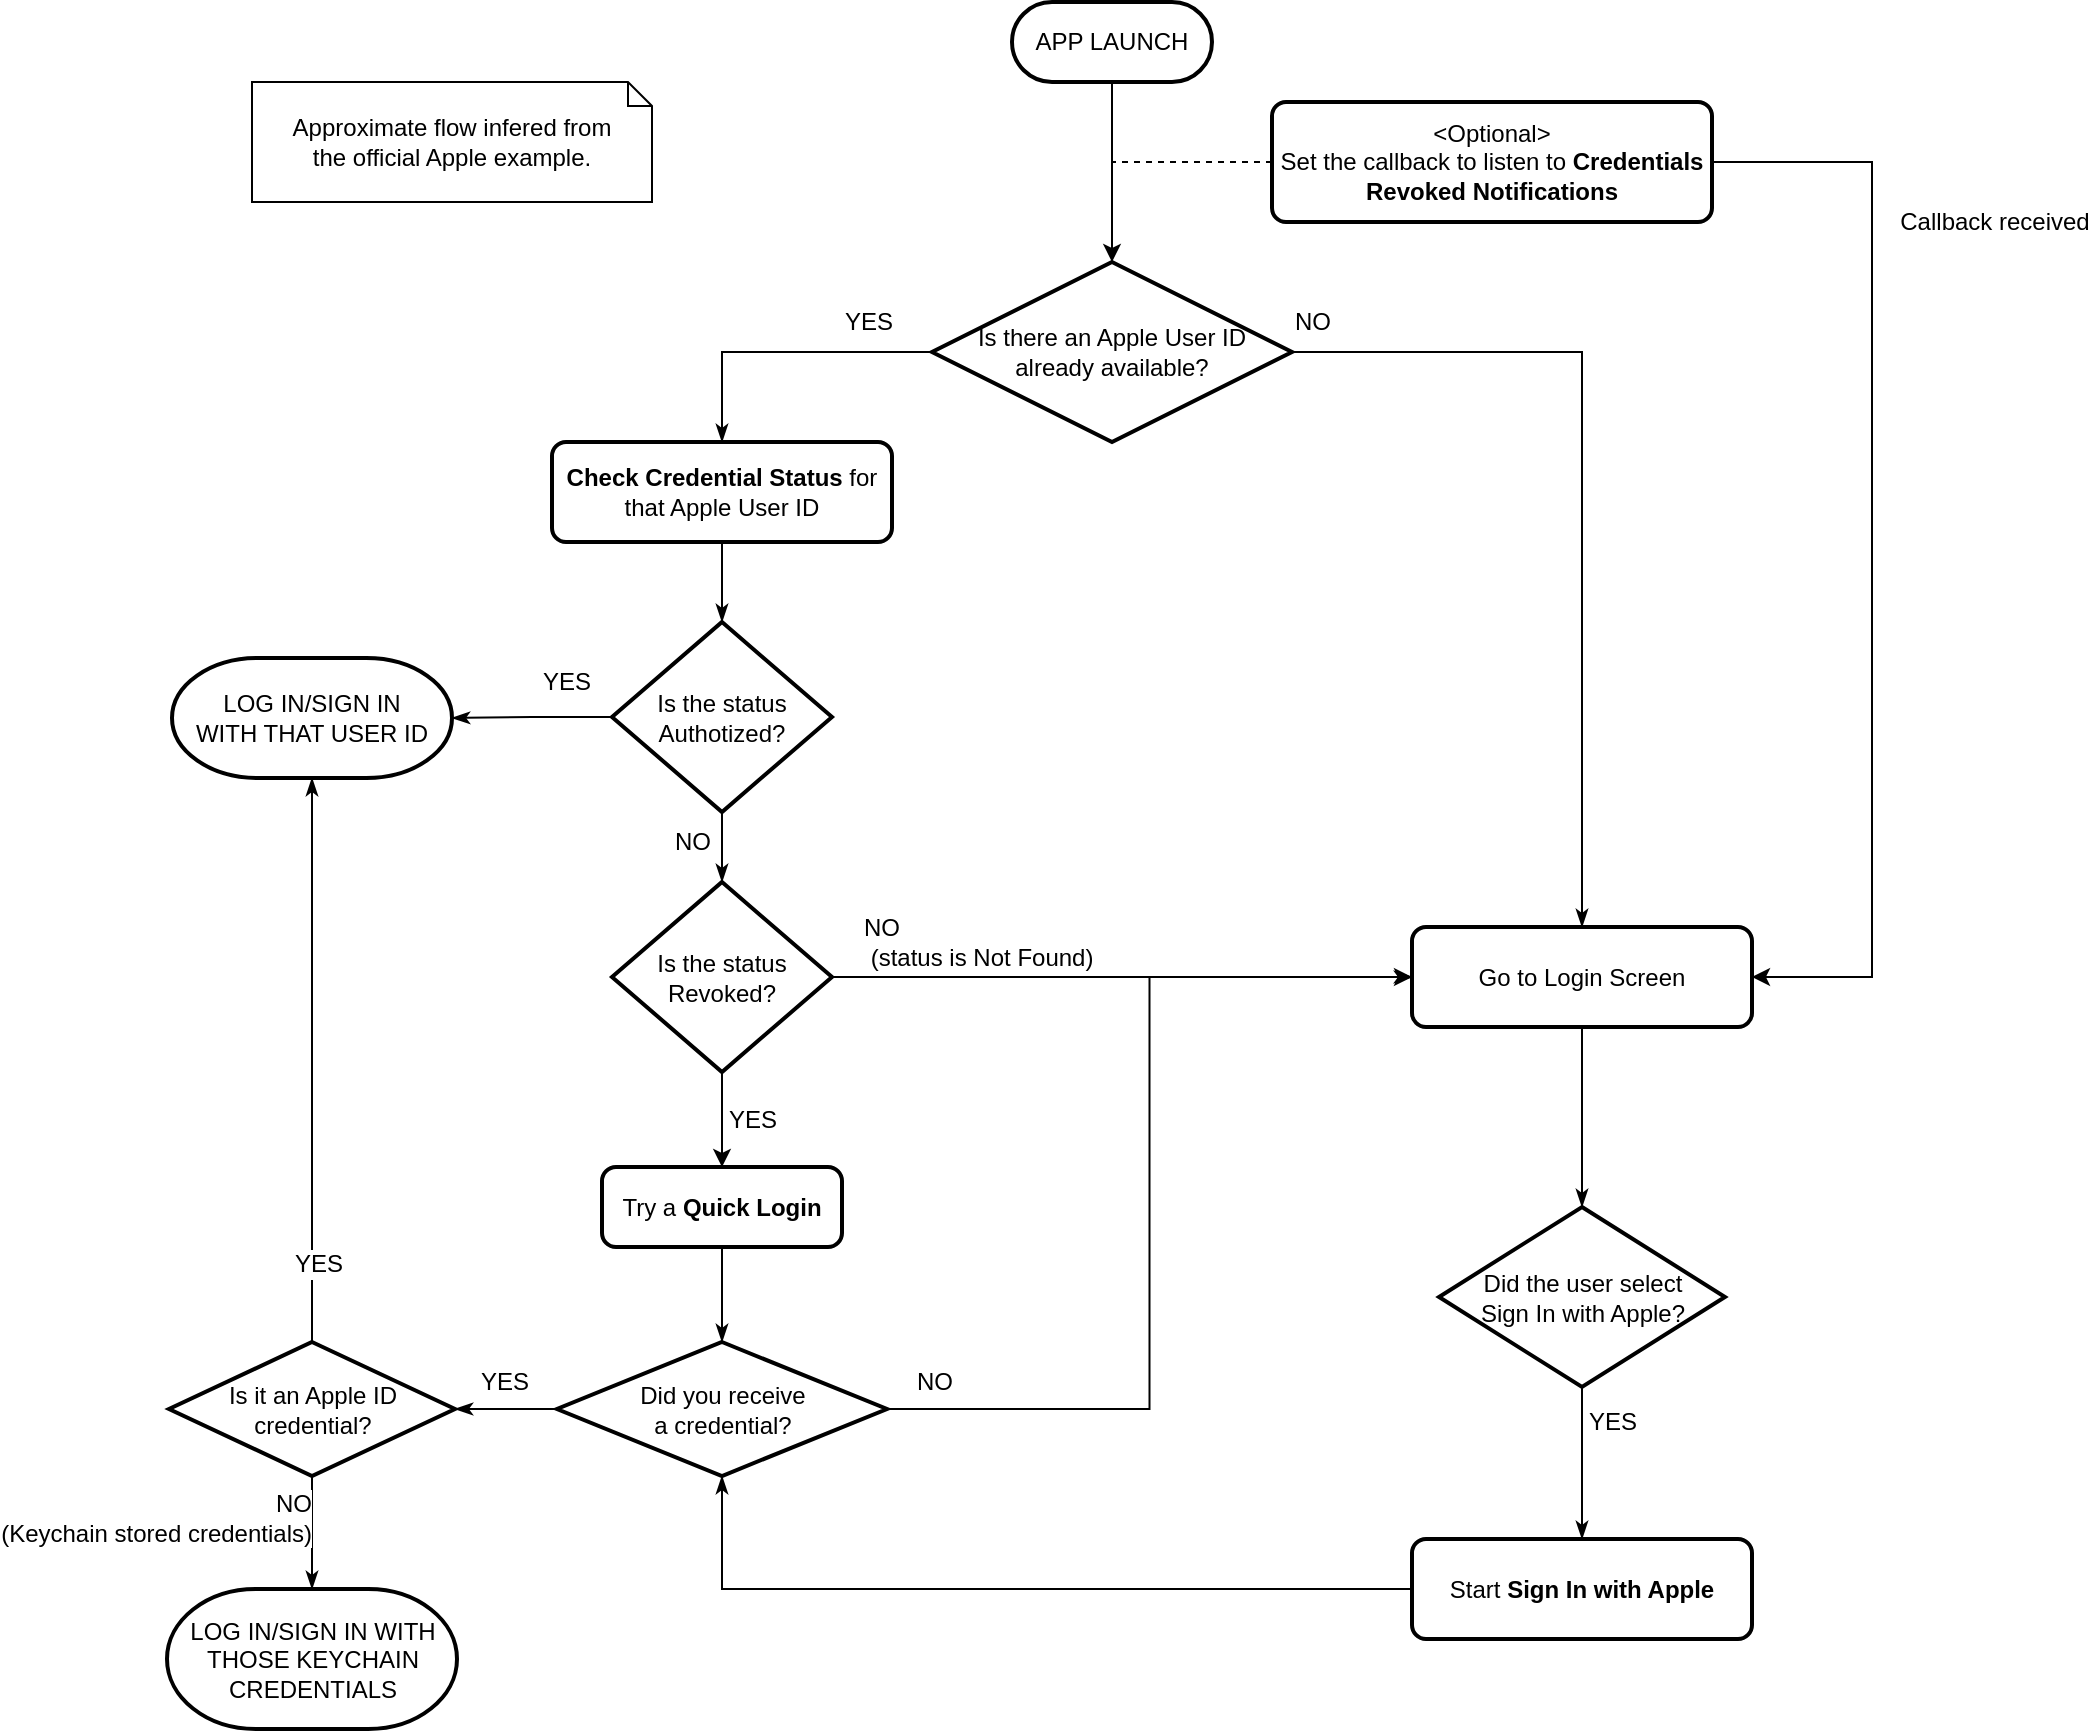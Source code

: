 <mxfile version="11.3.0" type="device" pages="1"><diagram id="PaTPEpwkAtuw3edvNfo1" name="Page-1"><mxGraphModel dx="2488" dy="981" grid="1" gridSize="10" guides="1" tooltips="1" connect="1" arrows="1" fold="1" page="1" pageScale="1" pageWidth="827" pageHeight="1169" math="0" shadow="0"><root><mxCell id="0"/><mxCell id="1" parent="0"/><mxCell id="sM9uoIBcVEEoYpnFSbL5-15" style="edgeStyle=orthogonalEdgeStyle;rounded=0;orthogonalLoop=1;jettySize=auto;html=1;exitX=0;exitY=0.5;exitDx=0;exitDy=0;exitPerimeter=0;entryX=0.5;entryY=0;entryDx=0;entryDy=0;endArrow=classicThin;endFill=1;" parent="1" source="sM9uoIBcVEEoYpnFSbL5-9" target="sM9uoIBcVEEoYpnFSbL5-14" edge="1"><mxGeometry relative="1" as="geometry"/></mxCell><mxCell id="sM9uoIBcVEEoYpnFSbL5-16" value="YES" style="text;html=1;resizable=0;points=[];align=center;verticalAlign=middle;labelBackgroundColor=#ffffff;" parent="sM9uoIBcVEEoYpnFSbL5-15" vertex="1" connectable="0"><mxGeometry x="0.314" y="-1" relative="1" as="geometry"><mxPoint x="66.5" y="-14" as="offset"/></mxGeometry></mxCell><mxCell id="sM9uoIBcVEEoYpnFSbL5-49" style="edgeStyle=orthogonalEdgeStyle;rounded=0;orthogonalLoop=1;jettySize=auto;html=1;entryX=0.5;entryY=0;entryDx=0;entryDy=0;endArrow=classicThin;endFill=1;" parent="1" source="sM9uoIBcVEEoYpnFSbL5-9" target="sM9uoIBcVEEoYpnFSbL5-40" edge="1"><mxGeometry relative="1" as="geometry"/></mxCell><mxCell id="sM9uoIBcVEEoYpnFSbL5-50" value="NO" style="text;html=1;resizable=0;points=[];align=center;verticalAlign=middle;labelBackgroundColor=#ffffff;" parent="sM9uoIBcVEEoYpnFSbL5-49" vertex="1" connectable="0"><mxGeometry x="-0.611" relative="1" as="geometry"><mxPoint x="-74" y="-15" as="offset"/></mxGeometry></mxCell><mxCell id="sM9uoIBcVEEoYpnFSbL5-9" value="&lt;div&gt;Is there an Apple User ID&lt;/div&gt;&lt;div&gt;already available?&lt;/div&gt;" style="strokeWidth=2;html=1;shape=mxgraph.flowchart.decision;whiteSpace=wrap;" parent="1" vertex="1"><mxGeometry x="250" y="170" width="180" height="90" as="geometry"/></mxCell><mxCell id="sM9uoIBcVEEoYpnFSbL5-11" style="edgeStyle=orthogonalEdgeStyle;rounded=0;orthogonalLoop=1;jettySize=auto;html=1;entryX=0.5;entryY=0;entryDx=0;entryDy=0;entryPerimeter=0;" parent="1" source="sM9uoIBcVEEoYpnFSbL5-10" target="sM9uoIBcVEEoYpnFSbL5-9" edge="1"><mxGeometry relative="1" as="geometry"/></mxCell><mxCell id="sM9uoIBcVEEoYpnFSbL5-10" value="APP LAUNCH" style="rounded=1;whiteSpace=wrap;html=1;absoluteArcSize=1;arcSize=60;strokeWidth=2;" parent="1" vertex="1"><mxGeometry x="290" y="40" width="100" height="40" as="geometry"/></mxCell><mxCell id="sM9uoIBcVEEoYpnFSbL5-13" style="edgeStyle=orthogonalEdgeStyle;rounded=0;orthogonalLoop=1;jettySize=auto;html=1;dashed=1;endArrow=none;endFill=0;" parent="1" source="sM9uoIBcVEEoYpnFSbL5-12" edge="1"><mxGeometry relative="1" as="geometry"><mxPoint x="340" y="120" as="targetPoint"/></mxGeometry></mxCell><mxCell id="TS6hH83pHEmKDwdnQfU9-7" style="edgeStyle=orthogonalEdgeStyle;rounded=0;orthogonalLoop=1;jettySize=auto;html=1;entryX=1;entryY=0.5;entryDx=0;entryDy=0;" edge="1" parent="1" source="sM9uoIBcVEEoYpnFSbL5-12" target="sM9uoIBcVEEoYpnFSbL5-40"><mxGeometry relative="1" as="geometry"><Array as="points"><mxPoint x="720" y="120"/><mxPoint x="720" y="528"/></Array></mxGeometry></mxCell><mxCell id="TS6hH83pHEmKDwdnQfU9-8" value="Callback received" style="text;html=1;resizable=0;points=[];align=center;verticalAlign=middle;labelBackgroundColor=#ffffff;" vertex="1" connectable="0" parent="TS6hH83pHEmKDwdnQfU9-7"><mxGeometry x="-0.842" y="1" relative="1" as="geometry"><mxPoint x="97" y="31" as="offset"/></mxGeometry></mxCell><mxCell id="sM9uoIBcVEEoYpnFSbL5-12" value="&lt;div&gt;&amp;lt;Optional&amp;gt;&lt;/div&gt;&lt;div&gt;Set the callback to listen to &lt;b&gt;Credentials Revoked Notifications&lt;/b&gt;&lt;br&gt;&lt;/div&gt;" style="rounded=1;whiteSpace=wrap;html=1;absoluteArcSize=1;arcSize=14;strokeWidth=2;" parent="1" vertex="1"><mxGeometry x="420" y="90" width="220" height="60" as="geometry"/></mxCell><mxCell id="sM9uoIBcVEEoYpnFSbL5-18" style="edgeStyle=orthogonalEdgeStyle;rounded=0;orthogonalLoop=1;jettySize=auto;html=1;exitX=0.5;exitY=1;exitDx=0;exitDy=0;entryX=0.5;entryY=0;entryDx=0;entryDy=0;entryPerimeter=0;endArrow=classicThin;endFill=1;" parent="1" source="sM9uoIBcVEEoYpnFSbL5-14" target="sM9uoIBcVEEoYpnFSbL5-17" edge="1"><mxGeometry relative="1" as="geometry"/></mxCell><mxCell id="sM9uoIBcVEEoYpnFSbL5-14" value="&lt;b&gt;Check Credential Status&lt;/b&gt; for that Apple User ID" style="rounded=1;whiteSpace=wrap;html=1;absoluteArcSize=1;arcSize=14;strokeWidth=2;" parent="1" vertex="1"><mxGeometry x="60" y="260" width="170" height="50" as="geometry"/></mxCell><mxCell id="sM9uoIBcVEEoYpnFSbL5-19" style="edgeStyle=orthogonalEdgeStyle;rounded=0;orthogonalLoop=1;jettySize=auto;html=1;exitX=0;exitY=0.5;exitDx=0;exitDy=0;exitPerimeter=0;endArrow=classicThin;endFill=1;" parent="1" source="sM9uoIBcVEEoYpnFSbL5-17" target="sM9uoIBcVEEoYpnFSbL5-20" edge="1"><mxGeometry relative="1" as="geometry"><mxPoint x="-60" y="398" as="targetPoint"/></mxGeometry></mxCell><mxCell id="sM9uoIBcVEEoYpnFSbL5-21" value="YES" style="text;html=1;resizable=0;points=[];align=center;verticalAlign=middle;labelBackgroundColor=#ffffff;" parent="sM9uoIBcVEEoYpnFSbL5-19" vertex="1" connectable="0"><mxGeometry x="-0.4" y="2" relative="1" as="geometry"><mxPoint x="1" y="-20" as="offset"/></mxGeometry></mxCell><mxCell id="sM9uoIBcVEEoYpnFSbL5-25" style="edgeStyle=orthogonalEdgeStyle;rounded=0;orthogonalLoop=1;jettySize=auto;html=1;endArrow=classicThin;endFill=1;entryX=0.5;entryY=0;entryDx=0;entryDy=0;entryPerimeter=0;" parent="1" source="sM9uoIBcVEEoYpnFSbL5-17" target="TS6hH83pHEmKDwdnQfU9-1" edge="1"><mxGeometry relative="1" as="geometry"/></mxCell><mxCell id="sM9uoIBcVEEoYpnFSbL5-26" value="&lt;div&gt;NO&lt;/div&gt;" style="text;html=1;resizable=0;points=[];align=center;verticalAlign=middle;labelBackgroundColor=#ffffff;" parent="sM9uoIBcVEEoYpnFSbL5-25" vertex="1" connectable="0"><mxGeometry x="-0.6" y="4" relative="1" as="geometry"><mxPoint x="-19" y="6" as="offset"/></mxGeometry></mxCell><mxCell id="sM9uoIBcVEEoYpnFSbL5-17" value="&lt;div&gt;Is the status&lt;/div&gt;&lt;div&gt;Authotized?&lt;/div&gt;" style="strokeWidth=2;html=1;shape=mxgraph.flowchart.decision;whiteSpace=wrap;" parent="1" vertex="1"><mxGeometry x="90" y="350" width="110" height="95" as="geometry"/></mxCell><mxCell id="sM9uoIBcVEEoYpnFSbL5-20" value="&lt;div&gt;LOG IN/SIGN IN&lt;/div&gt;&lt;div&gt;WITH THAT USER ID&lt;br&gt;&lt;/div&gt;" style="strokeWidth=2;html=1;shape=mxgraph.flowchart.terminator;whiteSpace=wrap;" parent="1" vertex="1"><mxGeometry x="-130" y="368" width="140" height="60" as="geometry"/></mxCell><mxCell id="sM9uoIBcVEEoYpnFSbL5-27" style="edgeStyle=orthogonalEdgeStyle;rounded=0;orthogonalLoop=1;jettySize=auto;html=1;entryX=0.5;entryY=0;entryDx=0;entryDy=0;entryPerimeter=0;endArrow=classicThin;endFill=1;" parent="1" source="sM9uoIBcVEEoYpnFSbL5-22" target="sM9uoIBcVEEoYpnFSbL5-24" edge="1"><mxGeometry relative="1" as="geometry"/></mxCell><mxCell id="sM9uoIBcVEEoYpnFSbL5-22" value="Try a &lt;b&gt;Quick Login&lt;/b&gt;" style="rounded=1;whiteSpace=wrap;html=1;absoluteArcSize=1;arcSize=14;strokeWidth=2;" parent="1" vertex="1"><mxGeometry x="85" y="622.5" width="120" height="40" as="geometry"/></mxCell><mxCell id="sM9uoIBcVEEoYpnFSbL5-33" style="edgeStyle=orthogonalEdgeStyle;rounded=0;orthogonalLoop=1;jettySize=auto;html=1;entryX=1;entryY=0.5;entryDx=0;entryDy=0;entryPerimeter=0;endArrow=classicThin;endFill=1;" parent="1" source="sM9uoIBcVEEoYpnFSbL5-24" target="sM9uoIBcVEEoYpnFSbL5-32" edge="1"><mxGeometry relative="1" as="geometry"/></mxCell><mxCell id="sM9uoIBcVEEoYpnFSbL5-34" value="YES" style="text;html=1;resizable=0;points=[];align=center;verticalAlign=middle;labelBackgroundColor=#ffffff;" parent="sM9uoIBcVEEoYpnFSbL5-33" vertex="1" connectable="0"><mxGeometry x="0.012" y="12" relative="1" as="geometry"><mxPoint x="-0.5" y="-26" as="offset"/></mxGeometry></mxCell><mxCell id="sM9uoIBcVEEoYpnFSbL5-45" style="edgeStyle=orthogonalEdgeStyle;rounded=0;orthogonalLoop=1;jettySize=auto;html=1;entryX=0;entryY=0.5;entryDx=0;entryDy=0;endArrow=classicThin;endFill=1;" parent="1" source="sM9uoIBcVEEoYpnFSbL5-24" target="sM9uoIBcVEEoYpnFSbL5-40" edge="1"><mxGeometry relative="1" as="geometry"/></mxCell><mxCell id="sM9uoIBcVEEoYpnFSbL5-46" value="NO" style="text;html=1;resizable=0;points=[];align=center;verticalAlign=middle;labelBackgroundColor=#ffffff;" parent="sM9uoIBcVEEoYpnFSbL5-45" vertex="1" connectable="0"><mxGeometry x="-0.827" relative="1" as="geometry"><mxPoint x="-18.5" y="-14" as="offset"/></mxGeometry></mxCell><mxCell id="sM9uoIBcVEEoYpnFSbL5-24" value="&lt;div&gt;Did you receive&lt;/div&gt;&lt;div&gt;a credential?&lt;/div&gt;" style="strokeWidth=2;html=1;shape=mxgraph.flowchart.decision;whiteSpace=wrap;" parent="1" vertex="1"><mxGeometry x="62.5" y="710" width="165" height="67" as="geometry"/></mxCell><mxCell id="sM9uoIBcVEEoYpnFSbL5-36" style="edgeStyle=orthogonalEdgeStyle;rounded=0;orthogonalLoop=1;jettySize=auto;html=1;entryX=0.5;entryY=0;entryDx=0;entryDy=0;entryPerimeter=0;endArrow=classicThin;endFill=1;" parent="1" source="sM9uoIBcVEEoYpnFSbL5-32" target="sM9uoIBcVEEoYpnFSbL5-35" edge="1"><mxGeometry relative="1" as="geometry"/></mxCell><mxCell id="sM9uoIBcVEEoYpnFSbL5-39" value="&lt;div&gt;NO&lt;/div&gt;&lt;div&gt;(Keychain stored credentials)&lt;/div&gt;" style="text;html=1;resizable=0;points=[];align=right;verticalAlign=middle;labelBackgroundColor=#ffffff;" parent="sM9uoIBcVEEoYpnFSbL5-36" vertex="1" connectable="0"><mxGeometry x="-0.333" y="1" relative="1" as="geometry"><mxPoint x="-1" y="2" as="offset"/></mxGeometry></mxCell><mxCell id="sM9uoIBcVEEoYpnFSbL5-37" style="edgeStyle=orthogonalEdgeStyle;rounded=0;orthogonalLoop=1;jettySize=auto;html=1;entryX=0.5;entryY=1;entryDx=0;entryDy=0;entryPerimeter=0;endArrow=classicThin;endFill=1;" parent="1" source="sM9uoIBcVEEoYpnFSbL5-32" target="sM9uoIBcVEEoYpnFSbL5-20" edge="1"><mxGeometry relative="1" as="geometry"/></mxCell><mxCell id="sM9uoIBcVEEoYpnFSbL5-38" value="YES" style="text;html=1;resizable=0;points=[];align=center;verticalAlign=middle;labelBackgroundColor=#ffffff;" parent="sM9uoIBcVEEoYpnFSbL5-37" vertex="1" connectable="0"><mxGeometry x="-0.825" y="1" relative="1" as="geometry"><mxPoint x="3.5" y="-15" as="offset"/></mxGeometry></mxCell><mxCell id="sM9uoIBcVEEoYpnFSbL5-32" value="&lt;div&gt;Is it an Apple ID&lt;/div&gt;&lt;div&gt;credential?&lt;/div&gt;" style="strokeWidth=2;html=1;shape=mxgraph.flowchart.decision;whiteSpace=wrap;" parent="1" vertex="1"><mxGeometry x="-131.5" y="710" width="143" height="67" as="geometry"/></mxCell><mxCell id="sM9uoIBcVEEoYpnFSbL5-35" value="LOG IN/SIGN IN WITH THOSE KEYCHAIN CREDENTIALS" style="strokeWidth=2;html=1;shape=mxgraph.flowchart.terminator;whiteSpace=wrap;" parent="1" vertex="1"><mxGeometry x="-132.5" y="833.5" width="145" height="70" as="geometry"/></mxCell><mxCell id="sM9uoIBcVEEoYpnFSbL5-47" style="edgeStyle=orthogonalEdgeStyle;rounded=0;orthogonalLoop=1;jettySize=auto;html=1;entryX=0.5;entryY=0;entryDx=0;entryDy=0;entryPerimeter=0;endArrow=classicThin;endFill=1;" parent="1" source="sM9uoIBcVEEoYpnFSbL5-40" target="sM9uoIBcVEEoYpnFSbL5-41" edge="1"><mxGeometry relative="1" as="geometry"/></mxCell><mxCell id="sM9uoIBcVEEoYpnFSbL5-40" value="Go to Login Screen" style="rounded=1;whiteSpace=wrap;html=1;absoluteArcSize=1;arcSize=14;strokeWidth=2;" parent="1" vertex="1"><mxGeometry x="490" y="502.5" width="170" height="50" as="geometry"/></mxCell><mxCell id="sM9uoIBcVEEoYpnFSbL5-48" style="edgeStyle=orthogonalEdgeStyle;rounded=0;orthogonalLoop=1;jettySize=auto;html=1;entryX=0.5;entryY=0;entryDx=0;entryDy=0;endArrow=classicThin;endFill=1;" parent="1" source="sM9uoIBcVEEoYpnFSbL5-41" target="sM9uoIBcVEEoYpnFSbL5-43" edge="1"><mxGeometry relative="1" as="geometry"/></mxCell><mxCell id="sM9uoIBcVEEoYpnFSbL5-52" value="YES" style="text;html=1;resizable=0;points=[];align=center;verticalAlign=middle;labelBackgroundColor=#ffffff;" parent="sM9uoIBcVEEoYpnFSbL5-48" vertex="1" connectable="0"><mxGeometry x="0.218" y="1" relative="1" as="geometry"><mxPoint x="14" y="-29.5" as="offset"/></mxGeometry></mxCell><mxCell id="sM9uoIBcVEEoYpnFSbL5-41" value="&lt;div&gt;Did the user select&lt;/div&gt;&lt;div&gt;Sign In with Apple?&lt;br&gt;&lt;/div&gt;" style="strokeWidth=2;html=1;shape=mxgraph.flowchart.decision;whiteSpace=wrap;" parent="1" vertex="1"><mxGeometry x="503.5" y="642.5" width="143" height="90" as="geometry"/></mxCell><mxCell id="sM9uoIBcVEEoYpnFSbL5-51" style="edgeStyle=orthogonalEdgeStyle;rounded=0;orthogonalLoop=1;jettySize=auto;html=1;entryX=0.5;entryY=1;entryDx=0;entryDy=0;entryPerimeter=0;endArrow=classicThin;endFill=1;" parent="1" source="sM9uoIBcVEEoYpnFSbL5-43" target="sM9uoIBcVEEoYpnFSbL5-24" edge="1"><mxGeometry relative="1" as="geometry"/></mxCell><mxCell id="sM9uoIBcVEEoYpnFSbL5-43" value="Start &lt;b&gt;Sign In with Apple&lt;/b&gt;" style="rounded=1;whiteSpace=wrap;html=1;absoluteArcSize=1;arcSize=14;strokeWidth=2;" parent="1" vertex="1"><mxGeometry x="490" y="808.5" width="170" height="50" as="geometry"/></mxCell><mxCell id="sM9uoIBcVEEoYpnFSbL5-54" value="Approximate flow infered from the official Apple example." style="shape=note;whiteSpace=wrap;html=1;size=12;verticalAlign=middle;align=center;spacingTop=10;spacingLeft=10;spacingRight=10;spacingBottom=10;" parent="1" vertex="1"><mxGeometry x="-90" y="80" width="200" height="60" as="geometry"/></mxCell><mxCell id="TS6hH83pHEmKDwdnQfU9-3" style="edgeStyle=orthogonalEdgeStyle;rounded=0;orthogonalLoop=1;jettySize=auto;html=1;exitX=0.5;exitY=1;exitDx=0;exitDy=0;exitPerimeter=0;entryX=0.5;entryY=0;entryDx=0;entryDy=0;" edge="1" parent="1" source="TS6hH83pHEmKDwdnQfU9-1" target="sM9uoIBcVEEoYpnFSbL5-22"><mxGeometry relative="1" as="geometry"/></mxCell><mxCell id="TS6hH83pHEmKDwdnQfU9-6" value="YES" style="text;html=1;resizable=0;points=[];align=center;verticalAlign=middle;labelBackgroundColor=#ffffff;" vertex="1" connectable="0" parent="TS6hH83pHEmKDwdnQfU9-3"><mxGeometry x="-0.527" y="1" relative="1" as="geometry"><mxPoint x="14" y="13" as="offset"/></mxGeometry></mxCell><mxCell id="TS6hH83pHEmKDwdnQfU9-4" style="edgeStyle=orthogonalEdgeStyle;rounded=0;orthogonalLoop=1;jettySize=auto;html=1;entryX=0;entryY=0.5;entryDx=0;entryDy=0;" edge="1" parent="1" source="TS6hH83pHEmKDwdnQfU9-1" target="sM9uoIBcVEEoYpnFSbL5-40"><mxGeometry relative="1" as="geometry"><Array as="points"><mxPoint x="420" y="528"/><mxPoint x="420" y="528"/></Array></mxGeometry></mxCell><mxCell id="TS6hH83pHEmKDwdnQfU9-5" value="&lt;div&gt;NO&lt;/div&gt;&lt;div align=&quot;left&quot;&gt;&amp;nbsp;(status is Not Found)&lt;br&gt;&lt;/div&gt;" style="text;html=1;resizable=0;points=[];align=left;verticalAlign=middle;labelBackgroundColor=#ffffff;" vertex="1" connectable="0" parent="TS6hH83pHEmKDwdnQfU9-4"><mxGeometry x="-0.952" y="2" relative="1" as="geometry"><mxPoint x="7" y="-16" as="offset"/></mxGeometry></mxCell><mxCell id="TS6hH83pHEmKDwdnQfU9-1" value="&lt;div&gt;Is the status&lt;/div&gt;&lt;div&gt;Revoked?&lt;/div&gt;" style="strokeWidth=2;html=1;shape=mxgraph.flowchart.decision;whiteSpace=wrap;" vertex="1" parent="1"><mxGeometry x="90" y="480" width="110" height="95" as="geometry"/></mxCell></root></mxGraphModel></diagram></mxfile>
